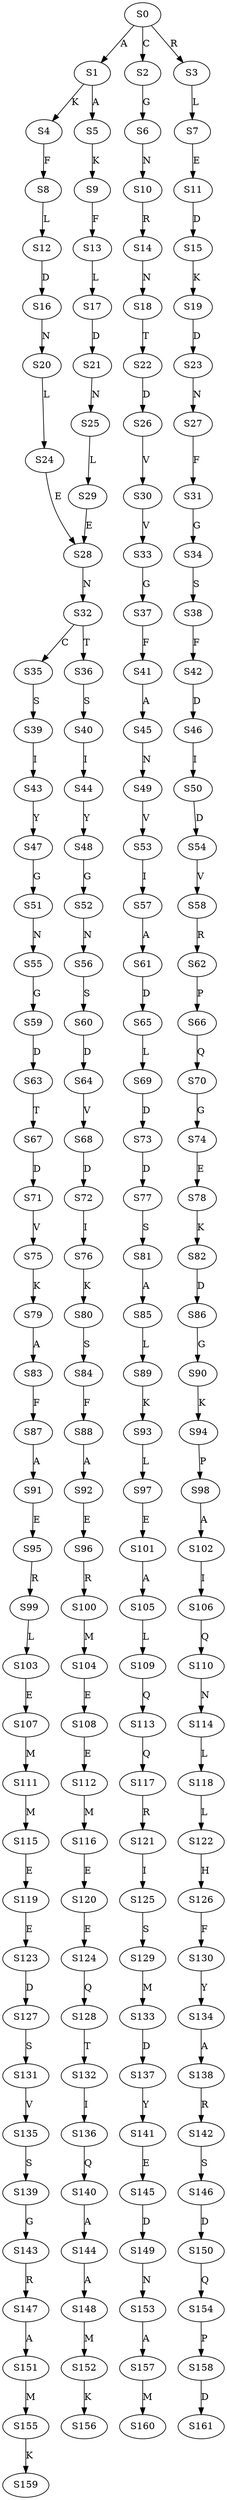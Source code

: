 strict digraph  {
	S0 -> S1 [ label = A ];
	S0 -> S2 [ label = C ];
	S0 -> S3 [ label = R ];
	S1 -> S4 [ label = K ];
	S1 -> S5 [ label = A ];
	S2 -> S6 [ label = G ];
	S3 -> S7 [ label = L ];
	S4 -> S8 [ label = F ];
	S5 -> S9 [ label = K ];
	S6 -> S10 [ label = N ];
	S7 -> S11 [ label = E ];
	S8 -> S12 [ label = L ];
	S9 -> S13 [ label = F ];
	S10 -> S14 [ label = R ];
	S11 -> S15 [ label = D ];
	S12 -> S16 [ label = D ];
	S13 -> S17 [ label = L ];
	S14 -> S18 [ label = N ];
	S15 -> S19 [ label = K ];
	S16 -> S20 [ label = N ];
	S17 -> S21 [ label = D ];
	S18 -> S22 [ label = T ];
	S19 -> S23 [ label = D ];
	S20 -> S24 [ label = L ];
	S21 -> S25 [ label = N ];
	S22 -> S26 [ label = D ];
	S23 -> S27 [ label = N ];
	S24 -> S28 [ label = E ];
	S25 -> S29 [ label = L ];
	S26 -> S30 [ label = V ];
	S27 -> S31 [ label = F ];
	S28 -> S32 [ label = N ];
	S29 -> S28 [ label = E ];
	S30 -> S33 [ label = V ];
	S31 -> S34 [ label = G ];
	S32 -> S35 [ label = C ];
	S32 -> S36 [ label = T ];
	S33 -> S37 [ label = G ];
	S34 -> S38 [ label = S ];
	S35 -> S39 [ label = S ];
	S36 -> S40 [ label = S ];
	S37 -> S41 [ label = F ];
	S38 -> S42 [ label = F ];
	S39 -> S43 [ label = I ];
	S40 -> S44 [ label = I ];
	S41 -> S45 [ label = A ];
	S42 -> S46 [ label = D ];
	S43 -> S47 [ label = Y ];
	S44 -> S48 [ label = Y ];
	S45 -> S49 [ label = N ];
	S46 -> S50 [ label = I ];
	S47 -> S51 [ label = G ];
	S48 -> S52 [ label = G ];
	S49 -> S53 [ label = V ];
	S50 -> S54 [ label = D ];
	S51 -> S55 [ label = N ];
	S52 -> S56 [ label = N ];
	S53 -> S57 [ label = I ];
	S54 -> S58 [ label = V ];
	S55 -> S59 [ label = G ];
	S56 -> S60 [ label = S ];
	S57 -> S61 [ label = A ];
	S58 -> S62 [ label = R ];
	S59 -> S63 [ label = D ];
	S60 -> S64 [ label = D ];
	S61 -> S65 [ label = D ];
	S62 -> S66 [ label = P ];
	S63 -> S67 [ label = T ];
	S64 -> S68 [ label = V ];
	S65 -> S69 [ label = L ];
	S66 -> S70 [ label = Q ];
	S67 -> S71 [ label = D ];
	S68 -> S72 [ label = D ];
	S69 -> S73 [ label = D ];
	S70 -> S74 [ label = G ];
	S71 -> S75 [ label = V ];
	S72 -> S76 [ label = I ];
	S73 -> S77 [ label = D ];
	S74 -> S78 [ label = E ];
	S75 -> S79 [ label = K ];
	S76 -> S80 [ label = K ];
	S77 -> S81 [ label = S ];
	S78 -> S82 [ label = K ];
	S79 -> S83 [ label = A ];
	S80 -> S84 [ label = S ];
	S81 -> S85 [ label = A ];
	S82 -> S86 [ label = D ];
	S83 -> S87 [ label = F ];
	S84 -> S88 [ label = F ];
	S85 -> S89 [ label = L ];
	S86 -> S90 [ label = G ];
	S87 -> S91 [ label = A ];
	S88 -> S92 [ label = A ];
	S89 -> S93 [ label = K ];
	S90 -> S94 [ label = K ];
	S91 -> S95 [ label = E ];
	S92 -> S96 [ label = E ];
	S93 -> S97 [ label = L ];
	S94 -> S98 [ label = P ];
	S95 -> S99 [ label = R ];
	S96 -> S100 [ label = R ];
	S97 -> S101 [ label = E ];
	S98 -> S102 [ label = A ];
	S99 -> S103 [ label = L ];
	S100 -> S104 [ label = M ];
	S101 -> S105 [ label = A ];
	S102 -> S106 [ label = I ];
	S103 -> S107 [ label = E ];
	S104 -> S108 [ label = E ];
	S105 -> S109 [ label = L ];
	S106 -> S110 [ label = Q ];
	S107 -> S111 [ label = M ];
	S108 -> S112 [ label = E ];
	S109 -> S113 [ label = Q ];
	S110 -> S114 [ label = N ];
	S111 -> S115 [ label = M ];
	S112 -> S116 [ label = M ];
	S113 -> S117 [ label = Q ];
	S114 -> S118 [ label = L ];
	S115 -> S119 [ label = E ];
	S116 -> S120 [ label = E ];
	S117 -> S121 [ label = R ];
	S118 -> S122 [ label = L ];
	S119 -> S123 [ label = E ];
	S120 -> S124 [ label = E ];
	S121 -> S125 [ label = I ];
	S122 -> S126 [ label = H ];
	S123 -> S127 [ label = D ];
	S124 -> S128 [ label = Q ];
	S125 -> S129 [ label = S ];
	S126 -> S130 [ label = F ];
	S127 -> S131 [ label = S ];
	S128 -> S132 [ label = T ];
	S129 -> S133 [ label = M ];
	S130 -> S134 [ label = Y ];
	S131 -> S135 [ label = V ];
	S132 -> S136 [ label = I ];
	S133 -> S137 [ label = D ];
	S134 -> S138 [ label = A ];
	S135 -> S139 [ label = S ];
	S136 -> S140 [ label = Q ];
	S137 -> S141 [ label = Y ];
	S138 -> S142 [ label = R ];
	S139 -> S143 [ label = G ];
	S140 -> S144 [ label = A ];
	S141 -> S145 [ label = E ];
	S142 -> S146 [ label = S ];
	S143 -> S147 [ label = R ];
	S144 -> S148 [ label = A ];
	S145 -> S149 [ label = D ];
	S146 -> S150 [ label = D ];
	S147 -> S151 [ label = A ];
	S148 -> S152 [ label = M ];
	S149 -> S153 [ label = N ];
	S150 -> S154 [ label = Q ];
	S151 -> S155 [ label = M ];
	S152 -> S156 [ label = K ];
	S153 -> S157 [ label = A ];
	S154 -> S158 [ label = P ];
	S155 -> S159 [ label = K ];
	S157 -> S160 [ label = M ];
	S158 -> S161 [ label = D ];
}
